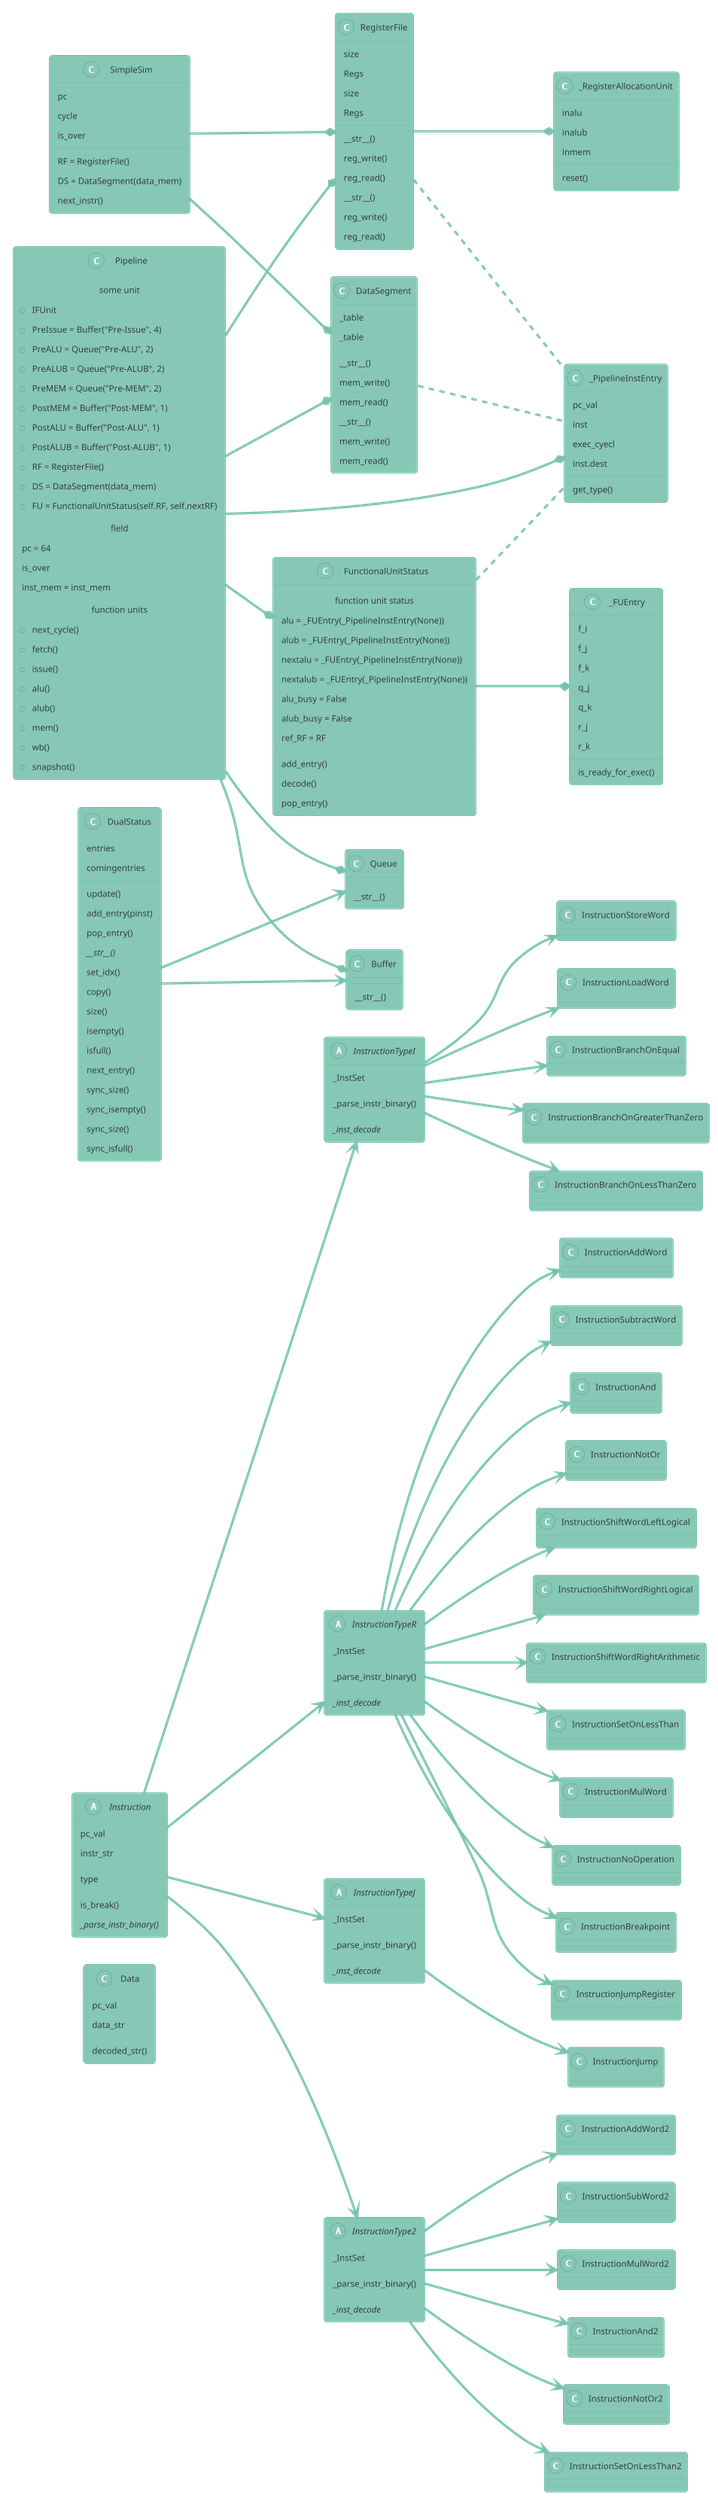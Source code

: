 @startuml
!theme minty
class Data {
  pc_val
  data_str
  ..
  decoded_str()
}

abstract class Instruction {
  pc_val
  instr_str
  ..
  type
  ..
  is_break()
  {abstract}_parse_instr_binary()
}

abstract class InstructionTypeI {
  _InstSet
  ..
  _parse_instr_binary()
  ..
  {abstract}_inst_decode
}


abstract class InstructionTypeR {
  _InstSet
  ..
  _parse_instr_binary()
  ..
  {abstract}_inst_decode
}


abstract class InstructionTypeJ {
  _InstSet
  ..
  _parse_instr_binary()
  ..
  {abstract}_inst_decode
}

abstract class InstructionType2 {
  _InstSet
  ..
  _parse_instr_binary()
  ..
  {abstract}_inst_decode
}

left to right direction
Instruction --> InstructionTypeI
Instruction --> InstructionTypeJ
Instruction --> InstructionTypeR
Instruction --> InstructionType2

InstructionTypeI --> InstructionStoreWord
InstructionTypeI --> InstructionLoadWord
InstructionTypeI --> InstructionBranchOnEqual
InstructionTypeI --> InstructionBranchOnGreaterThanZero
InstructionTypeI --> InstructionBranchOnLessThanZero

InstructionTypeJ --> InstructionJump

InstructionTypeR --> InstructionAddWord
InstructionTypeR --> InstructionSubtractWord
InstructionTypeR --> InstructionAnd
InstructionTypeR --> InstructionNotOr
InstructionTypeR --> InstructionShiftWordLeftLogical
InstructionTypeR --> InstructionShiftWordRightLogical
InstructionTypeR --> InstructionShiftWordRightArithmetic
InstructionTypeR --> InstructionSetOnLessThan
InstructionTypeR --> InstructionMulWord
InstructionTypeR --> InstructionNoOperation
InstructionTypeR --> InstructionBreakpoint
InstructionTypeR --> InstructionJumpRegister

InstructionType2 --> InstructionAddWord2
InstructionType2 --> InstructionSubWord2
InstructionType2 --> InstructionMulWord2
InstructionType2 --> InstructionAnd2
InstructionType2 --> InstructionNotOr2
InstructionType2 --> InstructionSetOnLessThan2


class SimpleSim{
pc
cycle
is_over
RF = RegisterFile()
DS = DataSegment(data_mem)
next_instr()
}

class DataSegment{
_table
__str__()
mem_write()
mem_read()
}

class RegisterFile{
size
Regs
__str__()
reg_write()
reg_read()
}
SimpleSim  --* DataSegment
SimpleSim  --* RegisterFile




class _PipelineInstEntry{
pc_val
inst
exec_cyecl
inst.dest
get_type()
}


class _RegisterAllocationUnit{
inalu
inalub
inmem
reset()
}

class Pipeline{
..some unit..
+ IFUnit
+ PreIssue = Buffer("Pre-Issue", 4)
+ PreALU = Queue("Pre-ALU", 2)
+ PreALUB = Queue("Pre-ALUB", 2)
+ PreMEM = Queue("Pre-MEM", 2)
+ PostMEM = Buffer("Post-MEM", 1)
+ PostALU = Buffer("Post-ALU", 1)
+ PostALUB = Buffer("Post-ALUB", 1)
+ RF = RegisterFile()
+ DS = DataSegment(data_mem)
+ FU = FunctionalUnitStatus(self.RF, self.nextRF)
..field..
pc = 64
is_over
inst_mem = inst_mem
..function units..
+ next_cycle()
+ fetch()
+ issue()
+ alu()
+ alub()
+ mem()
+ wb()
+ snapshot()
}


class _FUEntry{
f_i
f_j
f_k
q_j
q_k
r_j
r_k
is_ready_for_exec()
}


class DualStatus{
entries
comingentries
update()
add_entry(pinst)
pop_entry()
{abstract}__str__()
set_idx()
copy()
size()
isempty()
isfull()
next_entry()
sync_size()
sync_isempty()
sync_size()
sync_isfull()
}

class Queue{
__str__()
}

class Buffer{
__str__()
}

class DataSegment{
_table
__str__()
mem_write()
mem_read()
}

class RegisterFile{
size
Regs
__str__()
reg_write()
reg_read()
}

class FunctionalUnitStatus{
..function unit status..
alu = _FUEntry(_PipelineInstEntry(None))
alub = _FUEntry(_PipelineInstEntry(None))
nextalu = _FUEntry(_PipelineInstEntry(None))
nextalub = _FUEntry(_PipelineInstEntry(None))
alu_busy = False
alub_busy = False
ref_RF = RF
..
add_entry()
decode()
pop_entry()
}


left to right direction


Pipeline --* Queue
Pipeline --* Buffer
Pipeline --* _PipelineInstEntry
Pipeline --* DataSegment
Pipeline --* RegisterFile
Pipeline --* FunctionalUnitStatus
FunctionalUnitStatus --* _FUEntry
RegisterFile --* _RegisterAllocationUnit

FunctionalUnitStatus .. _PipelineInstEntry
DataSegment .. _PipelineInstEntry
RegisterFile .. _PipelineInstEntry

DualStatus -->  Queue
DualStatus -->  Buffer

@enduml